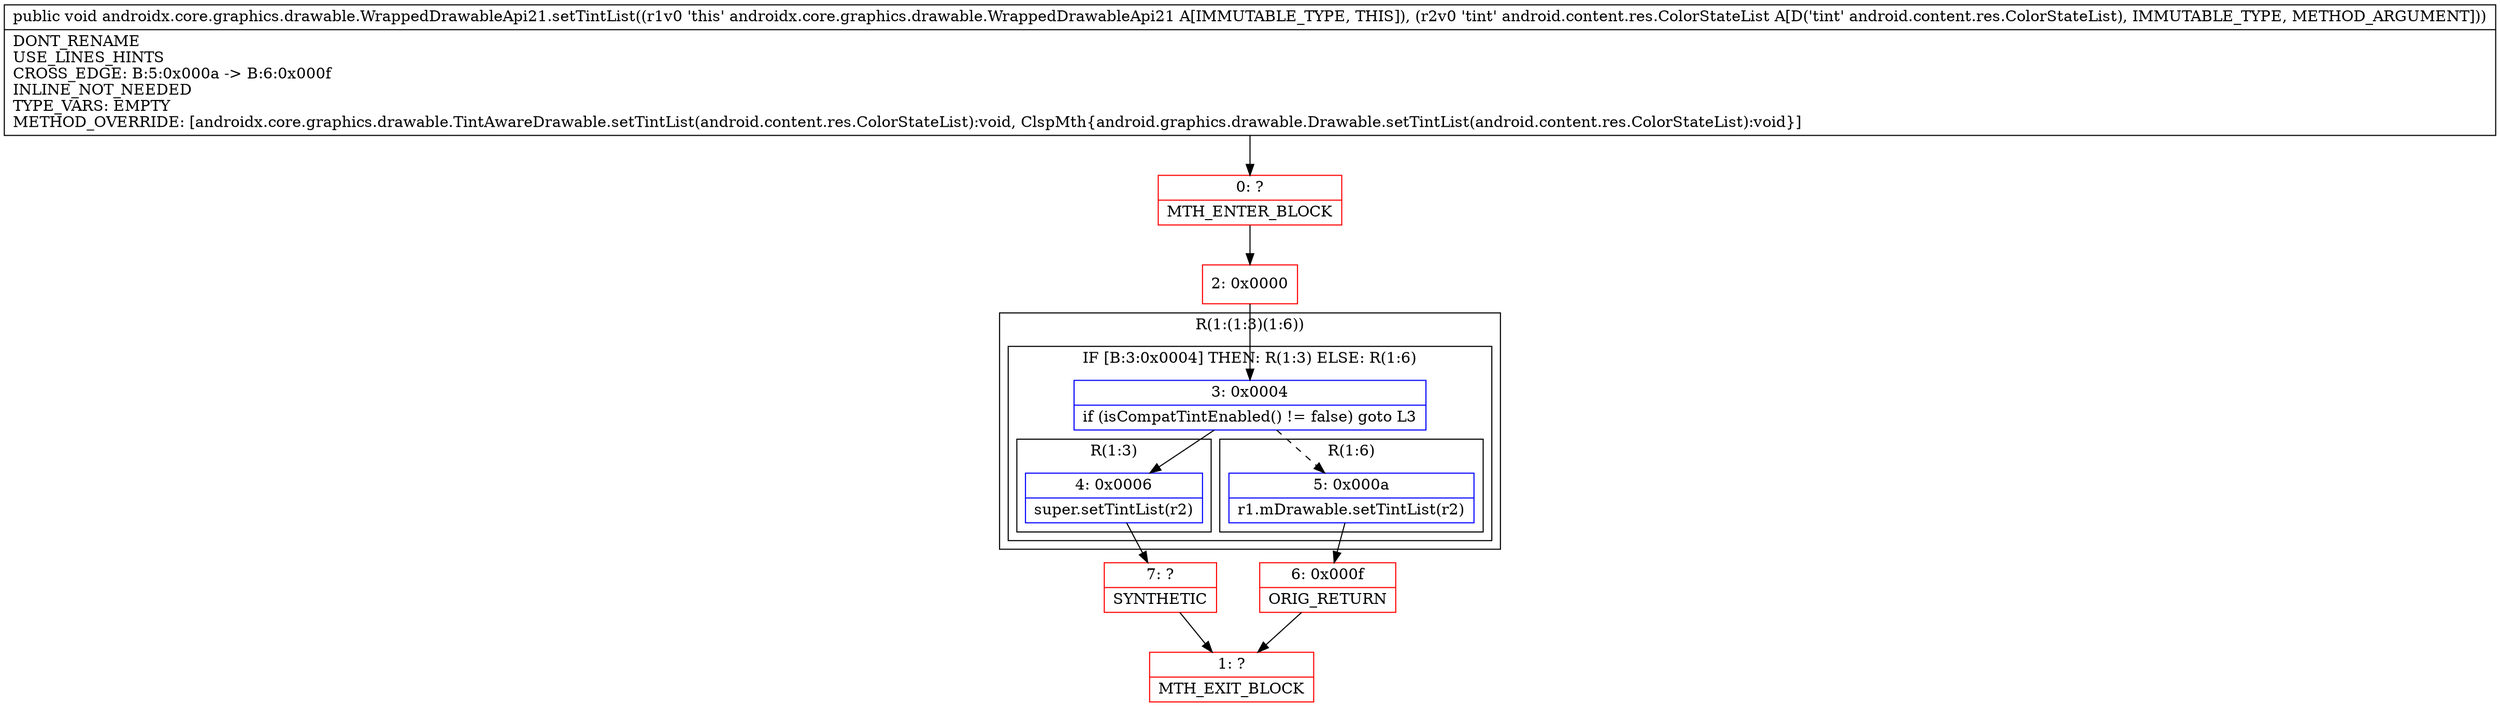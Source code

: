 digraph "CFG forandroidx.core.graphics.drawable.WrappedDrawableApi21.setTintList(Landroid\/content\/res\/ColorStateList;)V" {
subgraph cluster_Region_1466517685 {
label = "R(1:(1:3)(1:6))";
node [shape=record,color=blue];
subgraph cluster_IfRegion_927489967 {
label = "IF [B:3:0x0004] THEN: R(1:3) ELSE: R(1:6)";
node [shape=record,color=blue];
Node_3 [shape=record,label="{3\:\ 0x0004|if (isCompatTintEnabled() != false) goto L3\l}"];
subgraph cluster_Region_1772770200 {
label = "R(1:3)";
node [shape=record,color=blue];
Node_4 [shape=record,label="{4\:\ 0x0006|super.setTintList(r2)\l}"];
}
subgraph cluster_Region_1750970031 {
label = "R(1:6)";
node [shape=record,color=blue];
Node_5 [shape=record,label="{5\:\ 0x000a|r1.mDrawable.setTintList(r2)\l}"];
}
}
}
Node_0 [shape=record,color=red,label="{0\:\ ?|MTH_ENTER_BLOCK\l}"];
Node_2 [shape=record,color=red,label="{2\:\ 0x0000}"];
Node_7 [shape=record,color=red,label="{7\:\ ?|SYNTHETIC\l}"];
Node_1 [shape=record,color=red,label="{1\:\ ?|MTH_EXIT_BLOCK\l}"];
Node_6 [shape=record,color=red,label="{6\:\ 0x000f|ORIG_RETURN\l}"];
MethodNode[shape=record,label="{public void androidx.core.graphics.drawable.WrappedDrawableApi21.setTintList((r1v0 'this' androidx.core.graphics.drawable.WrappedDrawableApi21 A[IMMUTABLE_TYPE, THIS]), (r2v0 'tint' android.content.res.ColorStateList A[D('tint' android.content.res.ColorStateList), IMMUTABLE_TYPE, METHOD_ARGUMENT]))  | DONT_RENAME\lUSE_LINES_HINTS\lCROSS_EDGE: B:5:0x000a \-\> B:6:0x000f\lINLINE_NOT_NEEDED\lTYPE_VARS: EMPTY\lMETHOD_OVERRIDE: [androidx.core.graphics.drawable.TintAwareDrawable.setTintList(android.content.res.ColorStateList):void, ClspMth\{android.graphics.drawable.Drawable.setTintList(android.content.res.ColorStateList):void\}]\l}"];
MethodNode -> Node_0;Node_3 -> Node_4;
Node_3 -> Node_5[style=dashed];
Node_4 -> Node_7;
Node_5 -> Node_6;
Node_0 -> Node_2;
Node_2 -> Node_3;
Node_7 -> Node_1;
Node_6 -> Node_1;
}

